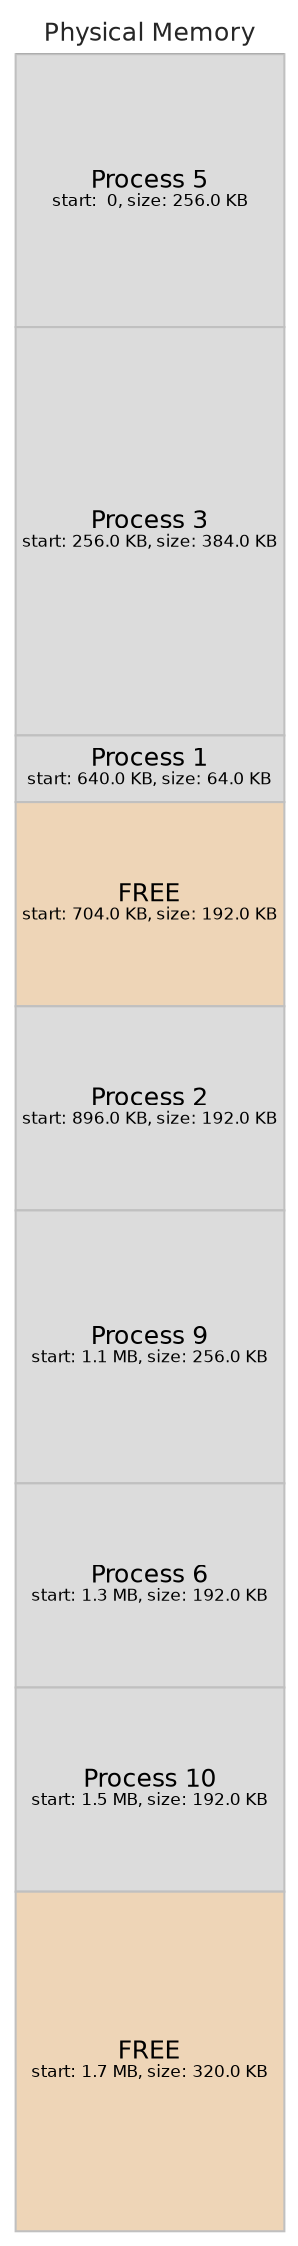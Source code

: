 digraph "memsim/graphs/segvar4.json" {
	graph [fontname=x rankdir=RL ranksep=1.0]
	node [fontname=Helvetica fontsize=10 height=0.2 margin="0.04 0.04" shape=none width=0.4]
	edge [arrowsize=0.4]
	subgraph left {
		physmem [label=<<table border="0.1" cellborder="1" cellspacing="0"><TR><TD sides="b"><font face="helvetica" color="grey15" point-size="12">Physical Memory</font></TD></TR><tr><td align="text" color="grey" bgcolor="gainsboro" height="131.072" width="60" port="Process 5"><font point-size="12">Process 5</font><br></br><font point-size="8">start:  0, size: 256.0 KB</font></td></tr><tr><td align="text" color="grey" bgcolor="gainsboro" height="196.608" width="60" port="Process 3"><font point-size="12">Process 3</font><br></br><font point-size="8">start: 256.0 KB, size: 384.0 KB</font></td></tr><tr><td align="text" color="grey" bgcolor="gainsboro" height="32.768" width="60" port="Process 1"><font point-size="12">Process 1</font><br></br><font point-size="8">start: 640.0 KB, size: 64.0 KB</font></td></tr><tr><td align="text" color="grey" bgcolor="bisque2" height="98.304" width="60" port="FREE"><font point-size="12">FREE</font><br></br><font point-size="8">start: 704.0 KB, size: 192.0 KB</font></td></tr><tr><td align="text" color="grey" bgcolor="gainsboro" height="98.304" width="60" port="Process 2"><font point-size="12">Process 2</font><br></br><font point-size="8">start: 896.0 KB, size: 192.0 KB</font></td></tr><tr><td align="text" color="grey" bgcolor="gainsboro" height="131.072" width="60" port="Process 9"><font point-size="12">Process 9</font><br></br><font point-size="8">start: 1.1 MB, size: 256.0 KB</font></td></tr><tr><td align="text" color="grey" bgcolor="gainsboro" height="98.304" width="60" port="Process 6"><font point-size="12">Process 6</font><br></br><font point-size="8">start: 1.3 MB, size: 192.0 KB</font></td></tr><tr><td align="text" color="grey" bgcolor="gainsboro" height="98.304" width="60" port="Process 10"><font point-size="12">Process 10</font><br></br><font point-size="8">start: 1.5 MB, size: 192.0 KB</font></td></tr><tr><td align="text" color="grey" bgcolor="bisque2" height="163.84" width="60" port="FREE"><font point-size="12">FREE</font><br></br><font point-size="8">start: 1.7 MB, size: 320.0 KB</font></td></tr></table>>]
		rank=sink
	}
}
